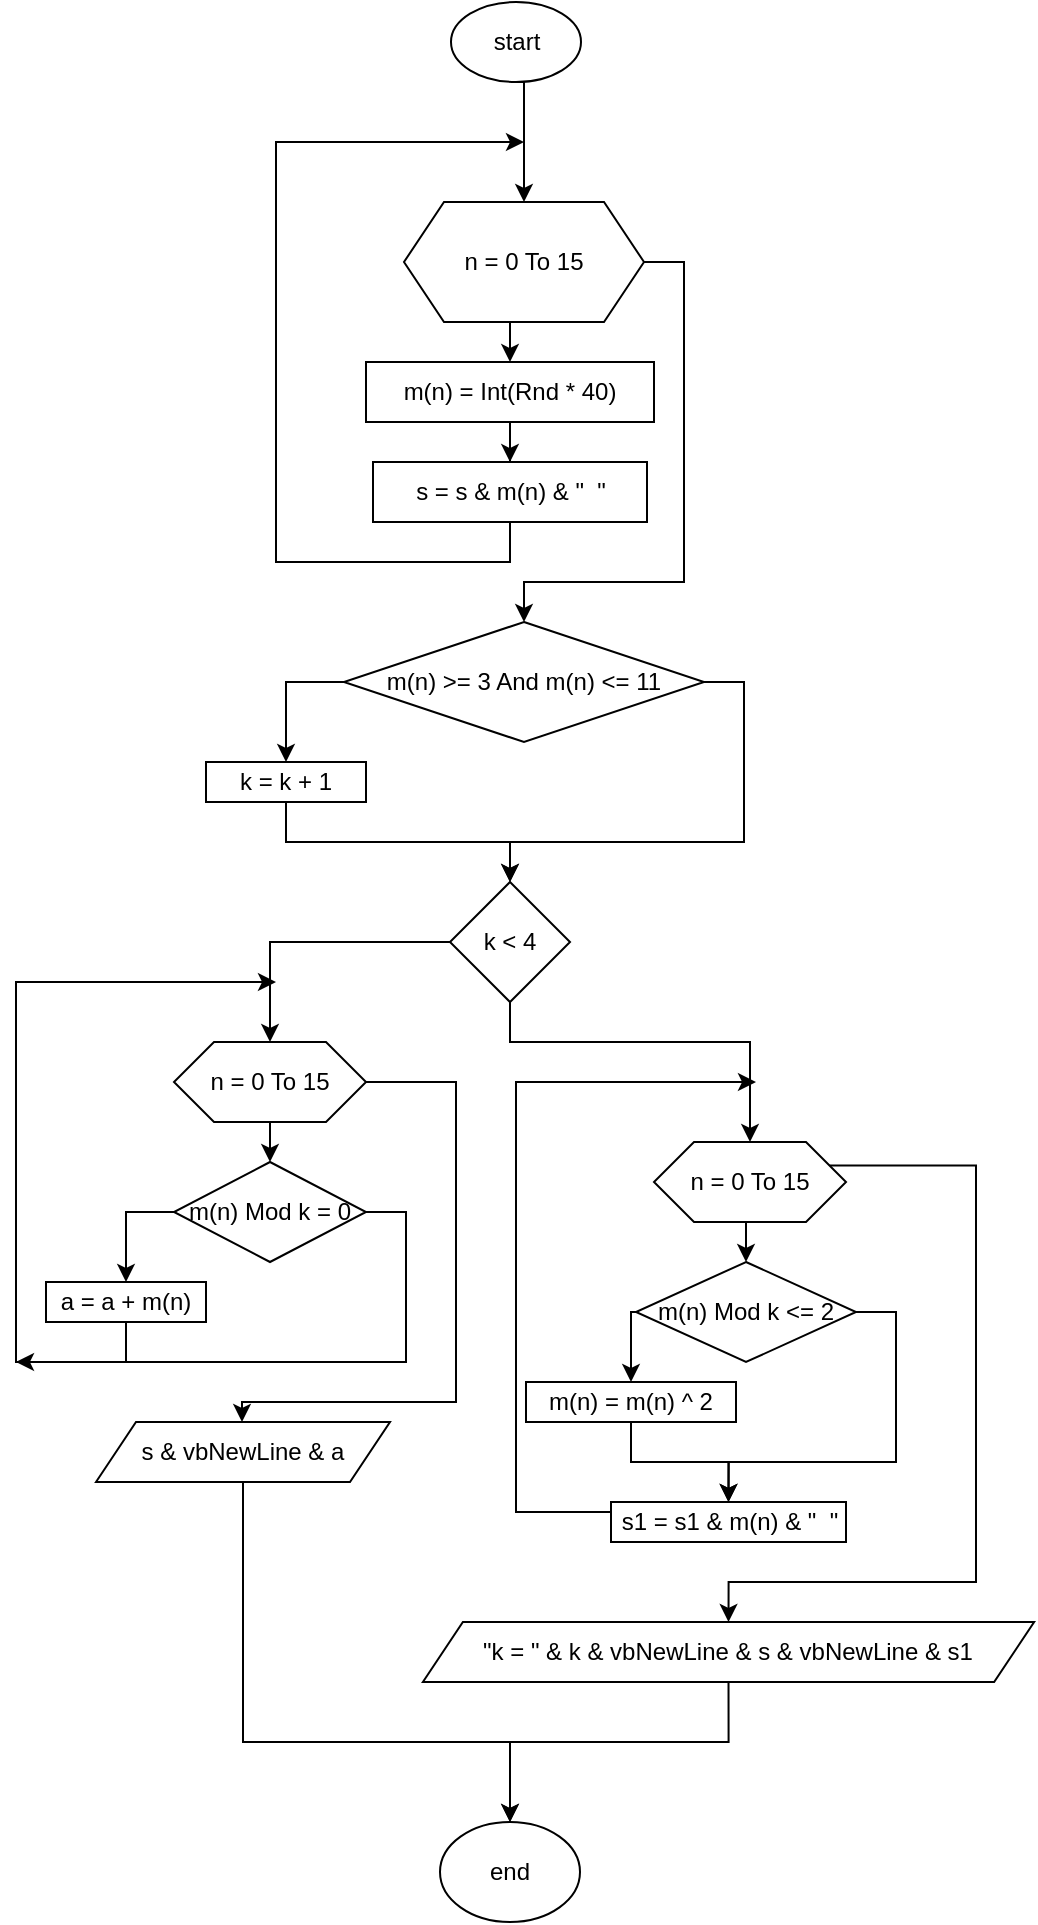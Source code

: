 <mxfile version="15.4.0" type="device"><diagram id="5YLQjzl0I81b24p4MxLt" name="Страница 1"><mxGraphModel dx="541" dy="956" grid="1" gridSize="10" guides="1" tooltips="1" connect="1" arrows="1" fold="1" page="1" pageScale="1" pageWidth="827" pageHeight="1169" math="0" shadow="0"><root><mxCell id="0"/><mxCell id="1" parent="0"/><mxCell id="JVu3v3GVxW9d9-0f8OcW-5" style="edgeStyle=orthogonalEdgeStyle;rounded=0;orthogonalLoop=1;jettySize=auto;html=1;exitX=0.5;exitY=1;exitDx=0;exitDy=0;entryX=0.5;entryY=0;entryDx=0;entryDy=0;" edge="1" parent="1" source="JVu3v3GVxW9d9-0f8OcW-1" target="JVu3v3GVxW9d9-0f8OcW-2"><mxGeometry relative="1" as="geometry"/></mxCell><mxCell id="JVu3v3GVxW9d9-0f8OcW-133" style="edgeStyle=orthogonalEdgeStyle;rounded=0;orthogonalLoop=1;jettySize=auto;html=1;exitX=1;exitY=0.5;exitDx=0;exitDy=0;" edge="1" parent="1" source="JVu3v3GVxW9d9-0f8OcW-1" target="JVu3v3GVxW9d9-0f8OcW-123"><mxGeometry relative="1" as="geometry"><Array as="points"><mxPoint x="494" y="150"/><mxPoint x="494" y="310"/><mxPoint x="414" y="310"/></Array></mxGeometry></mxCell><mxCell id="JVu3v3GVxW9d9-0f8OcW-1" value="n = 0 To 15" style="shape=hexagon;perimeter=hexagonPerimeter2;whiteSpace=wrap;html=1;fixedSize=1;" vertex="1" parent="1"><mxGeometry x="354" y="120" width="120" height="60" as="geometry"/></mxCell><mxCell id="JVu3v3GVxW9d9-0f8OcW-6" style="edgeStyle=orthogonalEdgeStyle;rounded=0;orthogonalLoop=1;jettySize=auto;html=1;exitX=0.5;exitY=1;exitDx=0;exitDy=0;" edge="1" parent="1" source="JVu3v3GVxW9d9-0f8OcW-2" target="JVu3v3GVxW9d9-0f8OcW-3"><mxGeometry relative="1" as="geometry"/></mxCell><mxCell id="JVu3v3GVxW9d9-0f8OcW-2" value="m(n) = Int(Rnd * 40)" style="rounded=0;whiteSpace=wrap;html=1;" vertex="1" parent="1"><mxGeometry x="335" y="200" width="144" height="30" as="geometry"/></mxCell><mxCell id="JVu3v3GVxW9d9-0f8OcW-10" style="edgeStyle=orthogonalEdgeStyle;rounded=0;orthogonalLoop=1;jettySize=auto;html=1;exitX=0.5;exitY=1;exitDx=0;exitDy=0;" edge="1" parent="1" source="JVu3v3GVxW9d9-0f8OcW-3"><mxGeometry relative="1" as="geometry"><mxPoint x="414" y="90" as="targetPoint"/><Array as="points"><mxPoint x="407" y="300"/><mxPoint x="290" y="300"/><mxPoint x="290" y="90"/></Array></mxGeometry></mxCell><mxCell id="JVu3v3GVxW9d9-0f8OcW-3" value="s = s &amp; m(n) &amp; &quot;  &quot;" style="rounded=0;whiteSpace=wrap;html=1;" vertex="1" parent="1"><mxGeometry x="338.5" y="250" width="137" height="30" as="geometry"/></mxCell><mxCell id="JVu3v3GVxW9d9-0f8OcW-4" style="edgeStyle=orthogonalEdgeStyle;rounded=0;orthogonalLoop=1;jettySize=auto;html=1;exitX=0.5;exitY=1;exitDx=0;exitDy=0;" edge="1" parent="1" source="JVu3v3GVxW9d9-0f8OcW-3" target="JVu3v3GVxW9d9-0f8OcW-3"><mxGeometry relative="1" as="geometry"/></mxCell><mxCell id="JVu3v3GVxW9d9-0f8OcW-102" style="edgeStyle=orthogonalEdgeStyle;rounded=0;orthogonalLoop=1;jettySize=auto;html=1;exitX=0.5;exitY=1;exitDx=0;exitDy=0;" edge="1" parent="1" source="JVu3v3GVxW9d9-0f8OcW-14" target="JVu3v3GVxW9d9-0f8OcW-1"><mxGeometry relative="1" as="geometry"><Array as="points"><mxPoint x="414" y="60"/></Array></mxGeometry></mxCell><mxCell id="JVu3v3GVxW9d9-0f8OcW-14" value="start" style="ellipse;whiteSpace=wrap;html=1;" vertex="1" parent="1"><mxGeometry x="377.5" y="20" width="65" height="40" as="geometry"/></mxCell><mxCell id="JVu3v3GVxW9d9-0f8OcW-48" value="end" style="ellipse;whiteSpace=wrap;html=1;" vertex="1" parent="1"><mxGeometry x="372" y="930" width="70" height="50" as="geometry"/></mxCell><mxCell id="JVu3v3GVxW9d9-0f8OcW-126" style="edgeStyle=orthogonalEdgeStyle;rounded=0;orthogonalLoop=1;jettySize=auto;html=1;exitX=0;exitY=0.5;exitDx=0;exitDy=0;entryX=0.5;entryY=0;entryDx=0;entryDy=0;" edge="1" parent="1" source="JVu3v3GVxW9d9-0f8OcW-123" target="JVu3v3GVxW9d9-0f8OcW-124"><mxGeometry relative="1" as="geometry"/></mxCell><mxCell id="JVu3v3GVxW9d9-0f8OcW-129" style="edgeStyle=orthogonalEdgeStyle;rounded=0;orthogonalLoop=1;jettySize=auto;html=1;exitX=1;exitY=0.5;exitDx=0;exitDy=0;" edge="1" parent="1" source="JVu3v3GVxW9d9-0f8OcW-123" target="JVu3v3GVxW9d9-0f8OcW-127"><mxGeometry relative="1" as="geometry"><Array as="points"><mxPoint x="524" y="360"/><mxPoint x="524" y="440"/><mxPoint x="407" y="440"/></Array></mxGeometry></mxCell><mxCell id="JVu3v3GVxW9d9-0f8OcW-123" value="m(n) &gt;= 3 And m(n) &lt;= 11" style="rhombus;whiteSpace=wrap;html=1;" vertex="1" parent="1"><mxGeometry x="324" y="330" width="180" height="60" as="geometry"/></mxCell><mxCell id="JVu3v3GVxW9d9-0f8OcW-128" style="edgeStyle=orthogonalEdgeStyle;rounded=0;orthogonalLoop=1;jettySize=auto;html=1;exitX=0.5;exitY=1;exitDx=0;exitDy=0;entryX=0.5;entryY=0;entryDx=0;entryDy=0;" edge="1" parent="1" source="JVu3v3GVxW9d9-0f8OcW-124" target="JVu3v3GVxW9d9-0f8OcW-127"><mxGeometry relative="1" as="geometry"/></mxCell><mxCell id="JVu3v3GVxW9d9-0f8OcW-124" value="k = k + 1" style="rounded=0;whiteSpace=wrap;html=1;" vertex="1" parent="1"><mxGeometry x="255" y="400" width="80" height="20" as="geometry"/></mxCell><mxCell id="JVu3v3GVxW9d9-0f8OcW-131" style="edgeStyle=orthogonalEdgeStyle;rounded=0;orthogonalLoop=1;jettySize=auto;html=1;exitX=0;exitY=0.5;exitDx=0;exitDy=0;entryX=0.5;entryY=0;entryDx=0;entryDy=0;" edge="1" parent="1" source="JVu3v3GVxW9d9-0f8OcW-127" target="JVu3v3GVxW9d9-0f8OcW-130"><mxGeometry relative="1" as="geometry"/></mxCell><mxCell id="JVu3v3GVxW9d9-0f8OcW-155" style="edgeStyle=orthogonalEdgeStyle;rounded=0;orthogonalLoop=1;jettySize=auto;html=1;exitX=0.5;exitY=1;exitDx=0;exitDy=0;entryX=0.5;entryY=0;entryDx=0;entryDy=0;" edge="1" parent="1" source="JVu3v3GVxW9d9-0f8OcW-127" target="JVu3v3GVxW9d9-0f8OcW-148"><mxGeometry relative="1" as="geometry"><Array as="points"><mxPoint x="407" y="540"/><mxPoint x="527" y="540"/></Array></mxGeometry></mxCell><mxCell id="JVu3v3GVxW9d9-0f8OcW-127" value="k &lt; 4" style="rhombus;whiteSpace=wrap;html=1;" vertex="1" parent="1"><mxGeometry x="377" y="460" width="60" height="60" as="geometry"/></mxCell><mxCell id="JVu3v3GVxW9d9-0f8OcW-134" style="edgeStyle=orthogonalEdgeStyle;rounded=0;orthogonalLoop=1;jettySize=auto;html=1;exitX=0.5;exitY=1;exitDx=0;exitDy=0;entryX=0.5;entryY=0;entryDx=0;entryDy=0;" edge="1" parent="1" source="JVu3v3GVxW9d9-0f8OcW-130" target="JVu3v3GVxW9d9-0f8OcW-132"><mxGeometry relative="1" as="geometry"/></mxCell><mxCell id="JVu3v3GVxW9d9-0f8OcW-144" style="edgeStyle=orthogonalEdgeStyle;rounded=0;orthogonalLoop=1;jettySize=auto;html=1;exitX=1;exitY=0.5;exitDx=0;exitDy=0;" edge="1" parent="1" source="JVu3v3GVxW9d9-0f8OcW-130" target="JVu3v3GVxW9d9-0f8OcW-136"><mxGeometry relative="1" as="geometry"><Array as="points"><mxPoint x="380" y="560"/><mxPoint x="380" y="720"/><mxPoint x="273" y="720"/></Array></mxGeometry></mxCell><mxCell id="JVu3v3GVxW9d9-0f8OcW-130" value="n = 0 To 15" style="shape=hexagon;perimeter=hexagonPerimeter2;whiteSpace=wrap;html=1;fixedSize=1;" vertex="1" parent="1"><mxGeometry x="239" y="540" width="96" height="40" as="geometry"/></mxCell><mxCell id="JVu3v3GVxW9d9-0f8OcW-137" style="edgeStyle=orthogonalEdgeStyle;rounded=0;orthogonalLoop=1;jettySize=auto;html=1;exitX=0;exitY=0.5;exitDx=0;exitDy=0;entryX=0.5;entryY=0;entryDx=0;entryDy=0;" edge="1" parent="1" source="JVu3v3GVxW9d9-0f8OcW-132" target="JVu3v3GVxW9d9-0f8OcW-135"><mxGeometry relative="1" as="geometry"/></mxCell><mxCell id="JVu3v3GVxW9d9-0f8OcW-143" style="edgeStyle=orthogonalEdgeStyle;rounded=0;orthogonalLoop=1;jettySize=auto;html=1;exitX=1;exitY=0.5;exitDx=0;exitDy=0;" edge="1" parent="1" source="JVu3v3GVxW9d9-0f8OcW-132"><mxGeometry relative="1" as="geometry"><mxPoint x="160" y="700" as="targetPoint"/><Array as="points"><mxPoint x="355" y="625"/><mxPoint x="355" y="700"/></Array></mxGeometry></mxCell><mxCell id="JVu3v3GVxW9d9-0f8OcW-132" value="m(n) Mod k = 0" style="rhombus;whiteSpace=wrap;html=1;" vertex="1" parent="1"><mxGeometry x="239" y="600" width="96" height="50" as="geometry"/></mxCell><mxCell id="JVu3v3GVxW9d9-0f8OcW-142" style="edgeStyle=orthogonalEdgeStyle;rounded=0;orthogonalLoop=1;jettySize=auto;html=1;exitX=0.5;exitY=1;exitDx=0;exitDy=0;" edge="1" parent="1" source="JVu3v3GVxW9d9-0f8OcW-135"><mxGeometry relative="1" as="geometry"><mxPoint x="290" y="510" as="targetPoint"/><Array as="points"><mxPoint x="215" y="700"/><mxPoint x="160" y="700"/><mxPoint x="160" y="510"/></Array></mxGeometry></mxCell><mxCell id="JVu3v3GVxW9d9-0f8OcW-135" value="a = a + m(n)" style="rounded=0;whiteSpace=wrap;html=1;" vertex="1" parent="1"><mxGeometry x="175" y="660" width="80" height="20" as="geometry"/></mxCell><mxCell id="JVu3v3GVxW9d9-0f8OcW-162" style="edgeStyle=orthogonalEdgeStyle;rounded=0;orthogonalLoop=1;jettySize=auto;html=1;exitX=0.5;exitY=1;exitDx=0;exitDy=0;" edge="1" parent="1" source="JVu3v3GVxW9d9-0f8OcW-136" target="JVu3v3GVxW9d9-0f8OcW-48"><mxGeometry relative="1" as="geometry"><Array as="points"><mxPoint x="273" y="890"/><mxPoint x="407" y="890"/></Array></mxGeometry></mxCell><mxCell id="JVu3v3GVxW9d9-0f8OcW-136" value="s &amp; vbNewLine &amp; a" style="shape=parallelogram;perimeter=parallelogramPerimeter;whiteSpace=wrap;html=1;fixedSize=1;" vertex="1" parent="1"><mxGeometry x="200" y="730" width="147" height="30" as="geometry"/></mxCell><mxCell id="JVu3v3GVxW9d9-0f8OcW-146" style="edgeStyle=orthogonalEdgeStyle;rounded=0;orthogonalLoop=1;jettySize=auto;html=1;exitX=0.5;exitY=1;exitDx=0;exitDy=0;entryX=0.5;entryY=0;entryDx=0;entryDy=0;" edge="1" parent="1" source="JVu3v3GVxW9d9-0f8OcW-148" target="JVu3v3GVxW9d9-0f8OcW-151"><mxGeometry relative="1" as="geometry"/></mxCell><mxCell id="JVu3v3GVxW9d9-0f8OcW-161" style="edgeStyle=orthogonalEdgeStyle;rounded=0;orthogonalLoop=1;jettySize=auto;html=1;exitX=1;exitY=0.25;exitDx=0;exitDy=0;entryX=0.5;entryY=0;entryDx=0;entryDy=0;" edge="1" parent="1" source="JVu3v3GVxW9d9-0f8OcW-148" target="JVu3v3GVxW9d9-0f8OcW-154"><mxGeometry relative="1" as="geometry"><Array as="points"><mxPoint x="640" y="602"/><mxPoint x="640" y="810"/><mxPoint x="516" y="810"/></Array></mxGeometry></mxCell><mxCell id="JVu3v3GVxW9d9-0f8OcW-148" value="n = 0 To 15" style="shape=hexagon;perimeter=hexagonPerimeter2;whiteSpace=wrap;html=1;fixedSize=1;" vertex="1" parent="1"><mxGeometry x="479" y="590" width="96" height="40" as="geometry"/></mxCell><mxCell id="JVu3v3GVxW9d9-0f8OcW-149" style="edgeStyle=orthogonalEdgeStyle;rounded=0;orthogonalLoop=1;jettySize=auto;html=1;exitX=0;exitY=0.5;exitDx=0;exitDy=0;entryX=0.5;entryY=0;entryDx=0;entryDy=0;" edge="1" parent="1" source="JVu3v3GVxW9d9-0f8OcW-151" target="JVu3v3GVxW9d9-0f8OcW-153"><mxGeometry relative="1" as="geometry"/></mxCell><mxCell id="JVu3v3GVxW9d9-0f8OcW-159" style="edgeStyle=orthogonalEdgeStyle;rounded=0;orthogonalLoop=1;jettySize=auto;html=1;exitX=1;exitY=0.5;exitDx=0;exitDy=0;entryX=0.5;entryY=0;entryDx=0;entryDy=0;" edge="1" parent="1" source="JVu3v3GVxW9d9-0f8OcW-151" target="JVu3v3GVxW9d9-0f8OcW-156"><mxGeometry relative="1" as="geometry"><Array as="points"><mxPoint x="600" y="675"/><mxPoint x="600" y="750"/><mxPoint x="516" y="750"/></Array></mxGeometry></mxCell><mxCell id="JVu3v3GVxW9d9-0f8OcW-151" value="m(n) Mod k &lt;= 2" style="rhombus;whiteSpace=wrap;html=1;" vertex="1" parent="1"><mxGeometry x="470" y="650" width="110" height="50" as="geometry"/></mxCell><mxCell id="JVu3v3GVxW9d9-0f8OcW-157" style="edgeStyle=orthogonalEdgeStyle;rounded=0;orthogonalLoop=1;jettySize=auto;html=1;exitX=0.5;exitY=1;exitDx=0;exitDy=0;entryX=0.5;entryY=0;entryDx=0;entryDy=0;" edge="1" parent="1" source="JVu3v3GVxW9d9-0f8OcW-153" target="JVu3v3GVxW9d9-0f8OcW-156"><mxGeometry relative="1" as="geometry"/></mxCell><mxCell id="JVu3v3GVxW9d9-0f8OcW-153" value="m(n) = m(n) ^ 2" style="rounded=0;whiteSpace=wrap;html=1;" vertex="1" parent="1"><mxGeometry x="415" y="710" width="105" height="20" as="geometry"/></mxCell><mxCell id="JVu3v3GVxW9d9-0f8OcW-163" style="edgeStyle=orthogonalEdgeStyle;rounded=0;orthogonalLoop=1;jettySize=auto;html=1;exitX=0.5;exitY=1;exitDx=0;exitDy=0;entryX=0.5;entryY=0;entryDx=0;entryDy=0;" edge="1" parent="1" source="JVu3v3GVxW9d9-0f8OcW-154" target="JVu3v3GVxW9d9-0f8OcW-48"><mxGeometry relative="1" as="geometry"><Array as="points"><mxPoint x="516" y="890"/><mxPoint x="407" y="890"/></Array></mxGeometry></mxCell><mxCell id="JVu3v3GVxW9d9-0f8OcW-154" value="&quot;k = &quot; &amp; k &amp; vbNewLine &amp; s &amp; vbNewLine &amp; s1" style="shape=parallelogram;perimeter=parallelogramPerimeter;whiteSpace=wrap;html=1;fixedSize=1;" vertex="1" parent="1"><mxGeometry x="363.44" y="830" width="305.63" height="30" as="geometry"/></mxCell><mxCell id="JVu3v3GVxW9d9-0f8OcW-160" style="edgeStyle=orthogonalEdgeStyle;rounded=0;orthogonalLoop=1;jettySize=auto;html=1;exitX=0;exitY=0.25;exitDx=0;exitDy=0;" edge="1" parent="1" source="JVu3v3GVxW9d9-0f8OcW-156"><mxGeometry relative="1" as="geometry"><mxPoint x="530" y="560" as="targetPoint"/><Array as="points"><mxPoint x="410" y="775"/><mxPoint x="410" y="560"/></Array></mxGeometry></mxCell><mxCell id="JVu3v3GVxW9d9-0f8OcW-156" value="s1 = s1 &amp; m(n) &amp; &quot;  &quot;" style="rounded=0;whiteSpace=wrap;html=1;" vertex="1" parent="1"><mxGeometry x="457.5" y="770" width="117.5" height="20" as="geometry"/></mxCell></root></mxGraphModel></diagram></mxfile>